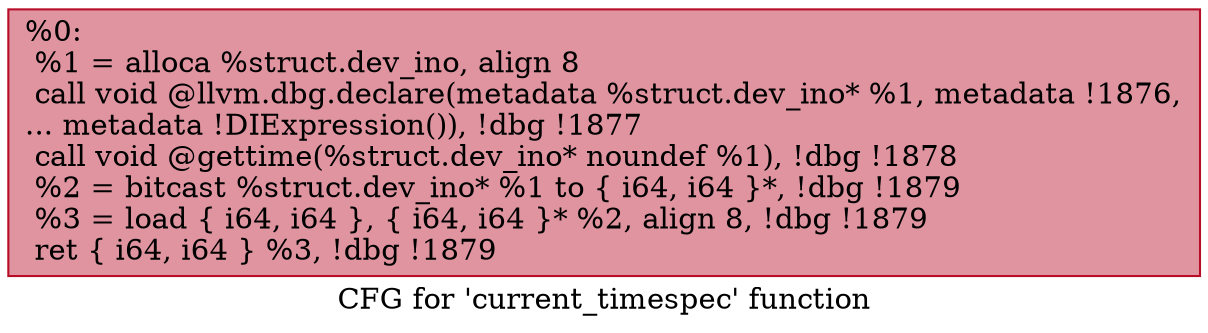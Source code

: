 digraph "CFG for 'current_timespec' function" {
	label="CFG for 'current_timespec' function";

	Node0x224ea50 [shape=record,color="#b70d28ff", style=filled, fillcolor="#b70d2870",label="{%0:\l  %1 = alloca %struct.dev_ino, align 8\l  call void @llvm.dbg.declare(metadata %struct.dev_ino* %1, metadata !1876,\l... metadata !DIExpression()), !dbg !1877\l  call void @gettime(%struct.dev_ino* noundef %1), !dbg !1878\l  %2 = bitcast %struct.dev_ino* %1 to \{ i64, i64 \}*, !dbg !1879\l  %3 = load \{ i64, i64 \}, \{ i64, i64 \}* %2, align 8, !dbg !1879\l  ret \{ i64, i64 \} %3, !dbg !1879\l}"];
}
